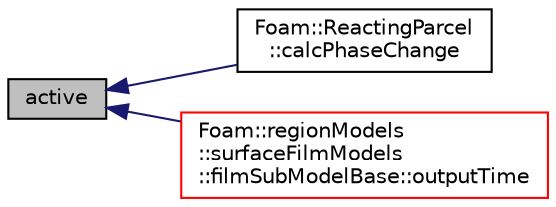 digraph "active"
{
  bgcolor="transparent";
  edge [fontname="Helvetica",fontsize="10",labelfontname="Helvetica",labelfontsize="10"];
  node [fontname="Helvetica",fontsize="10",shape=record];
  rankdir="LR";
  Node1 [label="active",height=0.2,width=0.4,color="black", fillcolor="grey75", style="filled", fontcolor="black"];
  Node1 -> Node2 [dir="back",color="midnightblue",fontsize="10",style="solid",fontname="Helvetica"];
  Node2 [label="Foam::ReactingParcel\l::calcPhaseChange",height=0.2,width=0.4,color="black",URL="$a02079.html#a623a7991bedba1b8b242d4af39643a14",tooltip="Calculate Phase change. "];
  Node1 -> Node3 [dir="back",color="midnightblue",fontsize="10",style="solid",fontname="Helvetica"];
  Node3 [label="Foam::regionModels\l::surfaceFilmModels\l::filmSubModelBase::outputTime",height=0.2,width=0.4,color="red",URL="$a00783.html#a4c739173bf75a87e1b6535c2431f1229",tooltip="Flag to indicate when to write a property. "];
}
